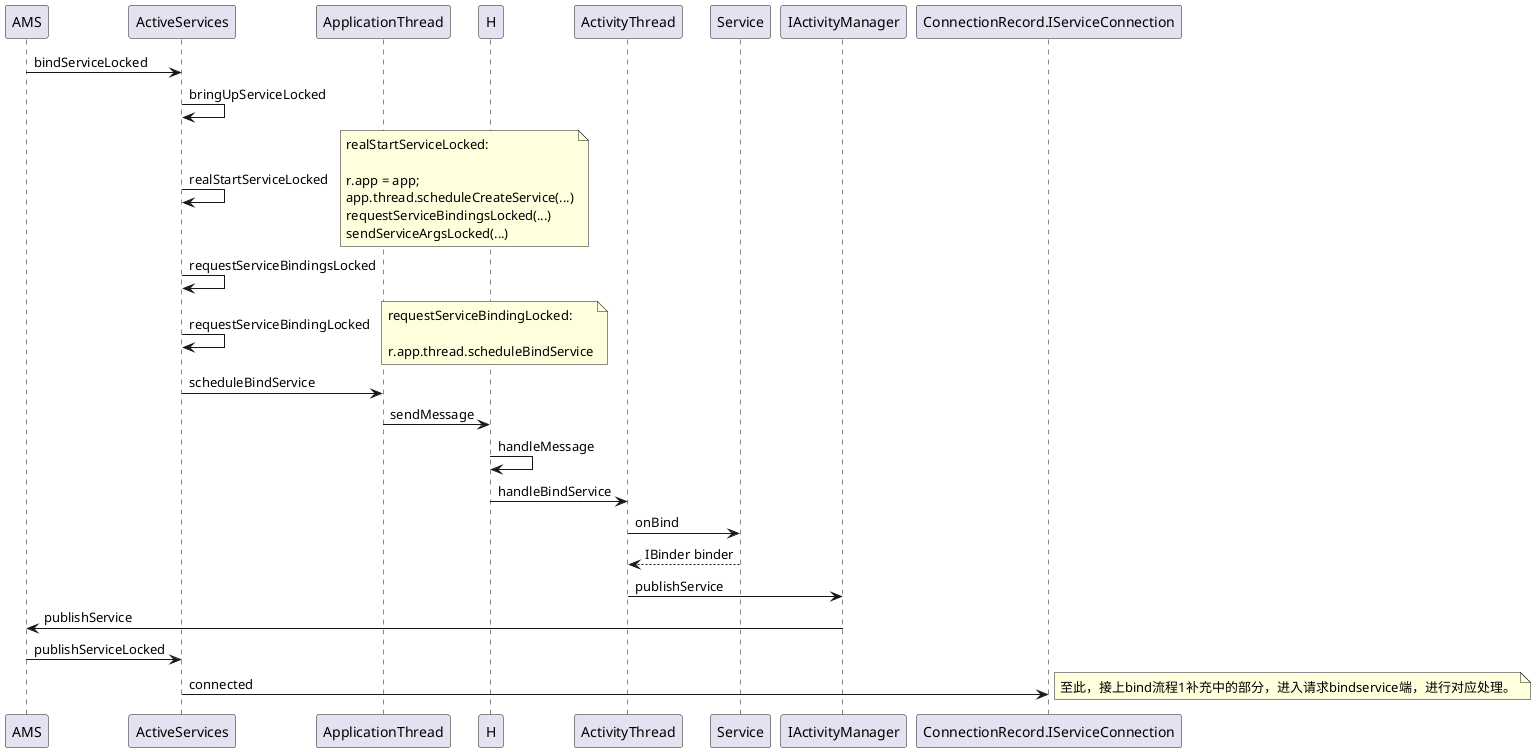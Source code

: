 @startuml
AMS -> ActiveServices : bindServiceLocked
ActiveServices -> ActiveServices : bringUpServiceLocked

ActiveServices -> ActiveServices : realStartServiceLocked
note right
realStartServiceLocked:

r.app = app;
app.thread.scheduleCreateService(...)
'在客户端启动service，并调用onCreate方法'
requestServiceBindingsLocked(...)
'请求service绑定自己的binder到AMS，供其他客户端使用该service'
sendServiceArgsLocked(...)
'跟PendingIntents有关，最终会调到service的onStartCommand方法'
end note

ActiveServices -> ActiveServices : requestServiceBindingsLocked
'for (int i=r.bindings.size()-1; i>=0; i--) {
 '            IntentBindRecord ibr = r.bindings.valueAt(i);
 '            if (!requestServiceBindingLocked(r, ibr, execInFg, false)) {
 '                break;
 '            }
 '        }'
ActiveServices -> ActiveServices : requestServiceBindingLocked
note right
requestServiceBindingLocked:

r.app.thread.scheduleBindService
end note

ActiveServices -> ApplicationThread : scheduleBindService

ApplicationThread -> H : sendMessage

H -> H : handleMessage

H -> ActivityThread : handleBindService

ActivityThread -> Service : onBind

Service --> ActivityThread : IBinder binder

ActivityThread -> IActivityManager : publishService

IActivityManager -> AMS : publishService

AMS -> ActiveServices : publishServiceLocked
'Intent.FilterComparison filter
 '                        = new Intent.FilterComparison(intent);
 '                IntentBindRecord b = r.bindings.get(filter);

 '根据Intent找到 IntentBindRecord'

ActiveServices -> ConnectionRecord.IServiceConnection : connected
note right:至此，接上bind流程1补充中的部分，进入请求bindservice端，进行对应处理。

@enduml